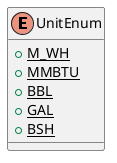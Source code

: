 @startuml

    enum UnitEnum [[UnitEnum.html]] {
        {static} +M_WH
        {static} +MMBTU
        {static} +BBL
        {static} +GAL
        {static} +BSH
    }

@enduml

